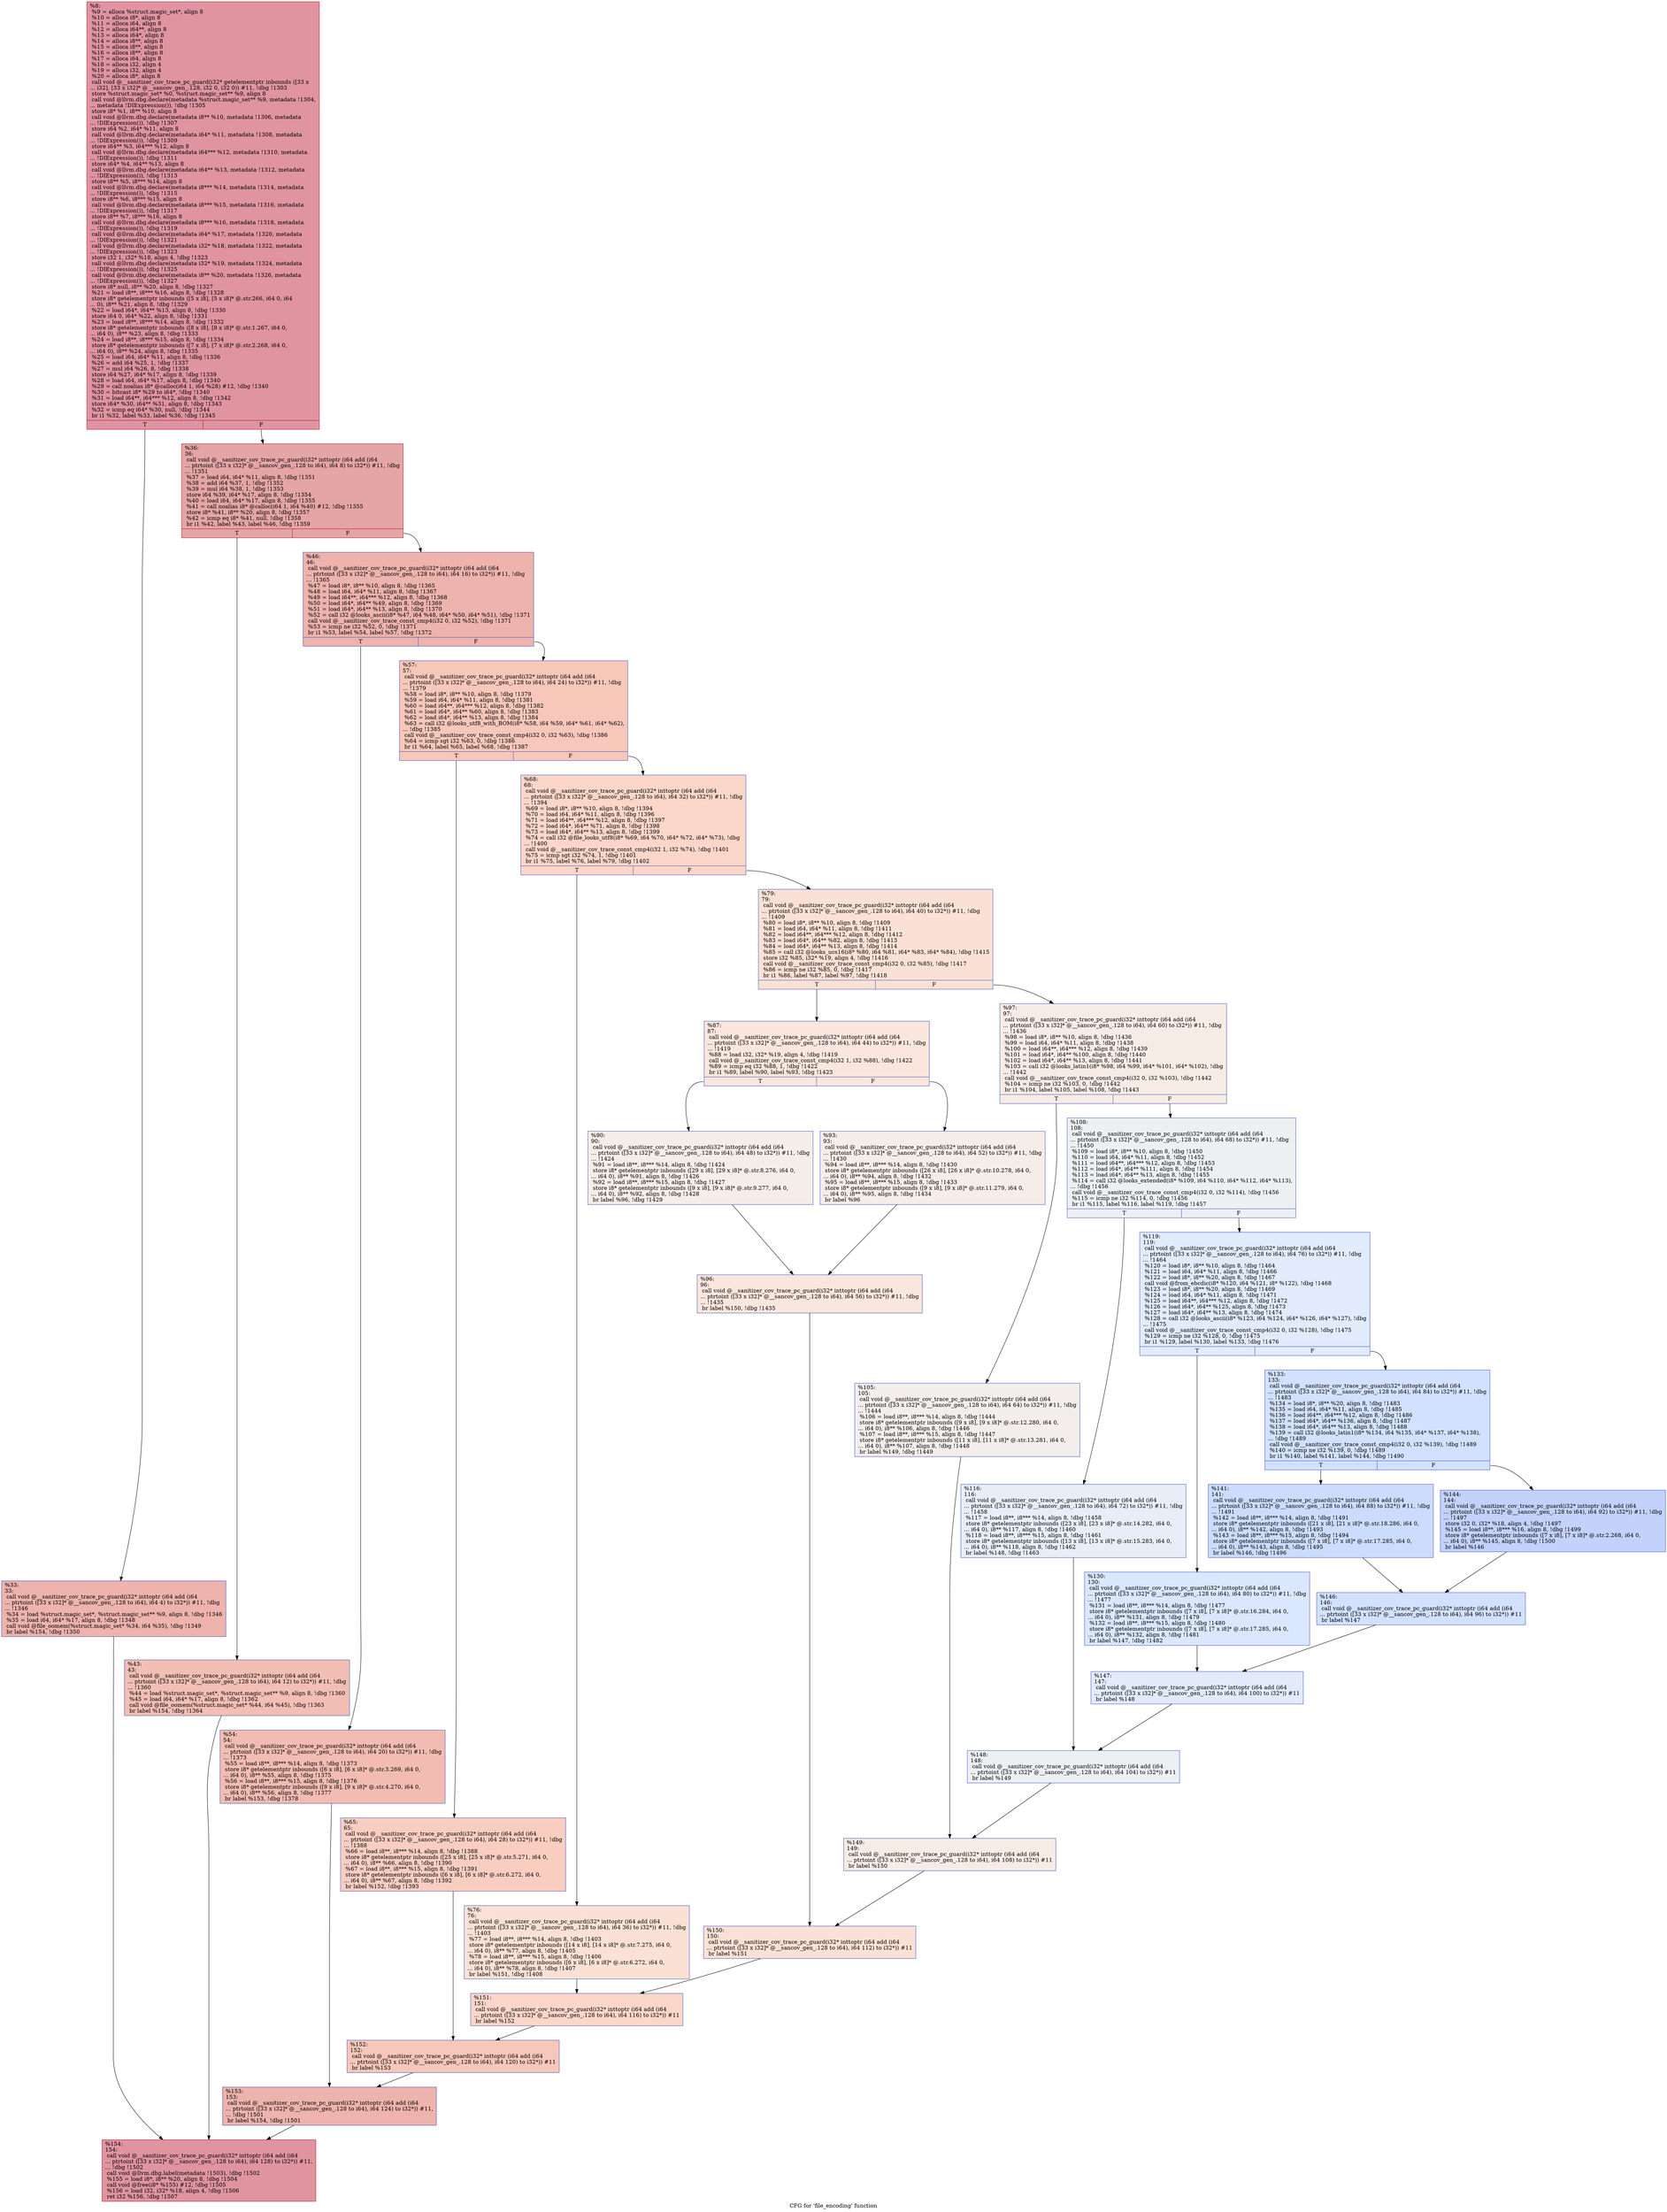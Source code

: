 digraph "CFG for 'file_encoding' function" {
	label="CFG for 'file_encoding' function";

	Node0x559c5ca54370 [shape=record,color="#b70d28ff", style=filled, fillcolor="#b70d2870",label="{%8:\l  %9 = alloca %struct.magic_set*, align 8\l  %10 = alloca i8*, align 8\l  %11 = alloca i64, align 8\l  %12 = alloca i64**, align 8\l  %13 = alloca i64*, align 8\l  %14 = alloca i8**, align 8\l  %15 = alloca i8**, align 8\l  %16 = alloca i8**, align 8\l  %17 = alloca i64, align 8\l  %18 = alloca i32, align 4\l  %19 = alloca i32, align 4\l  %20 = alloca i8*, align 8\l  call void @__sanitizer_cov_trace_pc_guard(i32* getelementptr inbounds ([33 x\l... i32], [33 x i32]* @__sancov_gen_.128, i32 0, i32 0)) #11, !dbg !1303\l  store %struct.magic_set* %0, %struct.magic_set** %9, align 8\l  call void @llvm.dbg.declare(metadata %struct.magic_set** %9, metadata !1304,\l... metadata !DIExpression()), !dbg !1305\l  store i8* %1, i8** %10, align 8\l  call void @llvm.dbg.declare(metadata i8** %10, metadata !1306, metadata\l... !DIExpression()), !dbg !1307\l  store i64 %2, i64* %11, align 8\l  call void @llvm.dbg.declare(metadata i64* %11, metadata !1308, metadata\l... !DIExpression()), !dbg !1309\l  store i64** %3, i64*** %12, align 8\l  call void @llvm.dbg.declare(metadata i64*** %12, metadata !1310, metadata\l... !DIExpression()), !dbg !1311\l  store i64* %4, i64** %13, align 8\l  call void @llvm.dbg.declare(metadata i64** %13, metadata !1312, metadata\l... !DIExpression()), !dbg !1313\l  store i8** %5, i8*** %14, align 8\l  call void @llvm.dbg.declare(metadata i8*** %14, metadata !1314, metadata\l... !DIExpression()), !dbg !1315\l  store i8** %6, i8*** %15, align 8\l  call void @llvm.dbg.declare(metadata i8*** %15, metadata !1316, metadata\l... !DIExpression()), !dbg !1317\l  store i8** %7, i8*** %16, align 8\l  call void @llvm.dbg.declare(metadata i8*** %16, metadata !1318, metadata\l... !DIExpression()), !dbg !1319\l  call void @llvm.dbg.declare(metadata i64* %17, metadata !1320, metadata\l... !DIExpression()), !dbg !1321\l  call void @llvm.dbg.declare(metadata i32* %18, metadata !1322, metadata\l... !DIExpression()), !dbg !1323\l  store i32 1, i32* %18, align 4, !dbg !1323\l  call void @llvm.dbg.declare(metadata i32* %19, metadata !1324, metadata\l... !DIExpression()), !dbg !1325\l  call void @llvm.dbg.declare(metadata i8** %20, metadata !1326, metadata\l... !DIExpression()), !dbg !1327\l  store i8* null, i8** %20, align 8, !dbg !1327\l  %21 = load i8**, i8*** %16, align 8, !dbg !1328\l  store i8* getelementptr inbounds ([5 x i8], [5 x i8]* @.str.266, i64 0, i64\l... 0), i8** %21, align 8, !dbg !1329\l  %22 = load i64*, i64** %13, align 8, !dbg !1330\l  store i64 0, i64* %22, align 8, !dbg !1331\l  %23 = load i8**, i8*** %14, align 8, !dbg !1332\l  store i8* getelementptr inbounds ([8 x i8], [8 x i8]* @.str.1.267, i64 0,\l... i64 0), i8** %23, align 8, !dbg !1333\l  %24 = load i8**, i8*** %15, align 8, !dbg !1334\l  store i8* getelementptr inbounds ([7 x i8], [7 x i8]* @.str.2.268, i64 0,\l... i64 0), i8** %24, align 8, !dbg !1335\l  %25 = load i64, i64* %11, align 8, !dbg !1336\l  %26 = add i64 %25, 1, !dbg !1337\l  %27 = mul i64 %26, 8, !dbg !1338\l  store i64 %27, i64* %17, align 8, !dbg !1339\l  %28 = load i64, i64* %17, align 8, !dbg !1340\l  %29 = call noalias i8* @calloc(i64 1, i64 %28) #12, !dbg !1340\l  %30 = bitcast i8* %29 to i64*, !dbg !1340\l  %31 = load i64**, i64*** %12, align 8, !dbg !1342\l  store i64* %30, i64** %31, align 8, !dbg !1343\l  %32 = icmp eq i64* %30, null, !dbg !1344\l  br i1 %32, label %33, label %36, !dbg !1345\l|{<s0>T|<s1>F}}"];
	Node0x559c5ca54370:s0 -> Node0x559c5ca5c6e0;
	Node0x559c5ca54370:s1 -> Node0x559c5ca5c730;
	Node0x559c5ca5c6e0 [shape=record,color="#3d50c3ff", style=filled, fillcolor="#d6524470",label="{%33:\l33:                                               \l  call void @__sanitizer_cov_trace_pc_guard(i32* inttoptr (i64 add (i64\l... ptrtoint ([33 x i32]* @__sancov_gen_.128 to i64), i64 4) to i32*)) #11, !dbg\l... !1346\l  %34 = load %struct.magic_set*, %struct.magic_set** %9, align 8, !dbg !1346\l  %35 = load i64, i64* %17, align 8, !dbg !1348\l  call void @file_oomem(%struct.magic_set* %34, i64 %35), !dbg !1349\l  br label %154, !dbg !1350\l}"];
	Node0x559c5ca5c6e0 -> Node0x559c5ca5d090;
	Node0x559c5ca5c730 [shape=record,color="#b70d28ff", style=filled, fillcolor="#c5333470",label="{%36:\l36:                                               \l  call void @__sanitizer_cov_trace_pc_guard(i32* inttoptr (i64 add (i64\l... ptrtoint ([33 x i32]* @__sancov_gen_.128 to i64), i64 8) to i32*)) #11, !dbg\l... !1351\l  %37 = load i64, i64* %11, align 8, !dbg !1351\l  %38 = add i64 %37, 1, !dbg !1352\l  %39 = mul i64 %38, 1, !dbg !1353\l  store i64 %39, i64* %17, align 8, !dbg !1354\l  %40 = load i64, i64* %17, align 8, !dbg !1355\l  %41 = call noalias i8* @calloc(i64 1, i64 %40) #12, !dbg !1355\l  store i8* %41, i8** %20, align 8, !dbg !1357\l  %42 = icmp eq i8* %41, null, !dbg !1358\l  br i1 %42, label %43, label %46, !dbg !1359\l|{<s0>T|<s1>F}}"];
	Node0x559c5ca5c730:s0 -> Node0x559c5ca5c780;
	Node0x559c5ca5c730:s1 -> Node0x559c5ca5c7d0;
	Node0x559c5ca5c780 [shape=record,color="#3d50c3ff", style=filled, fillcolor="#e36c5570",label="{%43:\l43:                                               \l  call void @__sanitizer_cov_trace_pc_guard(i32* inttoptr (i64 add (i64\l... ptrtoint ([33 x i32]* @__sancov_gen_.128 to i64), i64 12) to i32*)) #11, !dbg\l... !1360\l  %44 = load %struct.magic_set*, %struct.magic_set** %9, align 8, !dbg !1360\l  %45 = load i64, i64* %17, align 8, !dbg !1362\l  call void @file_oomem(%struct.magic_set* %44, i64 %45), !dbg !1363\l  br label %154, !dbg !1364\l}"];
	Node0x559c5ca5c780 -> Node0x559c5ca5d090;
	Node0x559c5ca5c7d0 [shape=record,color="#3d50c3ff", style=filled, fillcolor="#d6524470",label="{%46:\l46:                                               \l  call void @__sanitizer_cov_trace_pc_guard(i32* inttoptr (i64 add (i64\l... ptrtoint ([33 x i32]* @__sancov_gen_.128 to i64), i64 16) to i32*)) #11, !dbg\l... !1365\l  %47 = load i8*, i8** %10, align 8, !dbg !1365\l  %48 = load i64, i64* %11, align 8, !dbg !1367\l  %49 = load i64**, i64*** %12, align 8, !dbg !1368\l  %50 = load i64*, i64** %49, align 8, !dbg !1369\l  %51 = load i64*, i64** %13, align 8, !dbg !1370\l  %52 = call i32 @looks_ascii(i8* %47, i64 %48, i64* %50, i64* %51), !dbg !1371\l  call void @__sanitizer_cov_trace_const_cmp4(i32 0, i32 %52), !dbg !1371\l  %53 = icmp ne i32 %52, 0, !dbg !1371\l  br i1 %53, label %54, label %57, !dbg !1372\l|{<s0>T|<s1>F}}"];
	Node0x559c5ca5c7d0:s0 -> Node0x559c5ca5c820;
	Node0x559c5ca5c7d0:s1 -> Node0x559c5ca5c870;
	Node0x559c5ca5c820 [shape=record,color="#3d50c3ff", style=filled, fillcolor="#e1675170",label="{%54:\l54:                                               \l  call void @__sanitizer_cov_trace_pc_guard(i32* inttoptr (i64 add (i64\l... ptrtoint ([33 x i32]* @__sancov_gen_.128 to i64), i64 20) to i32*)) #11, !dbg\l... !1373\l  %55 = load i8**, i8*** %14, align 8, !dbg !1373\l  store i8* getelementptr inbounds ([6 x i8], [6 x i8]* @.str.3.269, i64 0,\l... i64 0), i8** %55, align 8, !dbg !1375\l  %56 = load i8**, i8*** %15, align 8, !dbg !1376\l  store i8* getelementptr inbounds ([9 x i8], [9 x i8]* @.str.4.270, i64 0,\l... i64 0), i8** %56, align 8, !dbg !1377\l  br label %153, !dbg !1378\l}"];
	Node0x559c5ca5c820 -> Node0x559c5ca5d040;
	Node0x559c5ca5c870 [shape=record,color="#3d50c3ff", style=filled, fillcolor="#ec7f6370",label="{%57:\l57:                                               \l  call void @__sanitizer_cov_trace_pc_guard(i32* inttoptr (i64 add (i64\l... ptrtoint ([33 x i32]* @__sancov_gen_.128 to i64), i64 24) to i32*)) #11, !dbg\l... !1379\l  %58 = load i8*, i8** %10, align 8, !dbg !1379\l  %59 = load i64, i64* %11, align 8, !dbg !1381\l  %60 = load i64**, i64*** %12, align 8, !dbg !1382\l  %61 = load i64*, i64** %60, align 8, !dbg !1383\l  %62 = load i64*, i64** %13, align 8, !dbg !1384\l  %63 = call i32 @looks_utf8_with_BOM(i8* %58, i64 %59, i64* %61, i64* %62),\l... !dbg !1385\l  call void @__sanitizer_cov_trace_const_cmp4(i32 0, i32 %63), !dbg !1386\l  %64 = icmp sgt i32 %63, 0, !dbg !1386\l  br i1 %64, label %65, label %68, !dbg !1387\l|{<s0>T|<s1>F}}"];
	Node0x559c5ca5c870:s0 -> Node0x559c5ca5c8c0;
	Node0x559c5ca5c870:s1 -> Node0x559c5ca5c910;
	Node0x559c5ca5c8c0 [shape=record,color="#3d50c3ff", style=filled, fillcolor="#f2907270",label="{%65:\l65:                                               \l  call void @__sanitizer_cov_trace_pc_guard(i32* inttoptr (i64 add (i64\l... ptrtoint ([33 x i32]* @__sancov_gen_.128 to i64), i64 28) to i32*)) #11, !dbg\l... !1388\l  %66 = load i8**, i8*** %14, align 8, !dbg !1388\l  store i8* getelementptr inbounds ([25 x i8], [25 x i8]* @.str.5.271, i64 0,\l... i64 0), i8** %66, align 8, !dbg !1390\l  %67 = load i8**, i8*** %15, align 8, !dbg !1391\l  store i8* getelementptr inbounds ([6 x i8], [6 x i8]* @.str.6.272, i64 0,\l... i64 0), i8** %67, align 8, !dbg !1392\l  br label %152, !dbg !1393\l}"];
	Node0x559c5ca5c8c0 -> Node0x559c5ca5cff0;
	Node0x559c5ca5c910 [shape=record,color="#3d50c3ff", style=filled, fillcolor="#f6a38570",label="{%68:\l68:                                               \l  call void @__sanitizer_cov_trace_pc_guard(i32* inttoptr (i64 add (i64\l... ptrtoint ([33 x i32]* @__sancov_gen_.128 to i64), i64 32) to i32*)) #11, !dbg\l... !1394\l  %69 = load i8*, i8** %10, align 8, !dbg !1394\l  %70 = load i64, i64* %11, align 8, !dbg !1396\l  %71 = load i64**, i64*** %12, align 8, !dbg !1397\l  %72 = load i64*, i64** %71, align 8, !dbg !1398\l  %73 = load i64*, i64** %13, align 8, !dbg !1399\l  %74 = call i32 @file_looks_utf8(i8* %69, i64 %70, i64* %72, i64* %73), !dbg\l... !1400\l  call void @__sanitizer_cov_trace_const_cmp4(i32 1, i32 %74), !dbg !1401\l  %75 = icmp sgt i32 %74, 1, !dbg !1401\l  br i1 %75, label %76, label %79, !dbg !1402\l|{<s0>T|<s1>F}}"];
	Node0x559c5ca5c910:s0 -> Node0x559c5ca5c960;
	Node0x559c5ca5c910:s1 -> Node0x559c5ca5c9b0;
	Node0x559c5ca5c960 [shape=record,color="#3d50c3ff", style=filled, fillcolor="#f7bca170",label="{%76:\l76:                                               \l  call void @__sanitizer_cov_trace_pc_guard(i32* inttoptr (i64 add (i64\l... ptrtoint ([33 x i32]* @__sancov_gen_.128 to i64), i64 36) to i32*)) #11, !dbg\l... !1403\l  %77 = load i8**, i8*** %14, align 8, !dbg !1403\l  store i8* getelementptr inbounds ([14 x i8], [14 x i8]* @.str.7.275, i64 0,\l... i64 0), i8** %77, align 8, !dbg !1405\l  %78 = load i8**, i8*** %15, align 8, !dbg !1406\l  store i8* getelementptr inbounds ([6 x i8], [6 x i8]* @.str.6.272, i64 0,\l... i64 0), i8** %78, align 8, !dbg !1407\l  br label %151, !dbg !1408\l}"];
	Node0x559c5ca5c960 -> Node0x559c5ca5cfa0;
	Node0x559c5ca5c9b0 [shape=record,color="#3d50c3ff", style=filled, fillcolor="#f7bca170",label="{%79:\l79:                                               \l  call void @__sanitizer_cov_trace_pc_guard(i32* inttoptr (i64 add (i64\l... ptrtoint ([33 x i32]* @__sancov_gen_.128 to i64), i64 40) to i32*)) #11, !dbg\l... !1409\l  %80 = load i8*, i8** %10, align 8, !dbg !1409\l  %81 = load i64, i64* %11, align 8, !dbg !1411\l  %82 = load i64**, i64*** %12, align 8, !dbg !1412\l  %83 = load i64*, i64** %82, align 8, !dbg !1413\l  %84 = load i64*, i64** %13, align 8, !dbg !1414\l  %85 = call i32 @looks_ucs16(i8* %80, i64 %81, i64* %83, i64* %84), !dbg !1415\l  store i32 %85, i32* %19, align 4, !dbg !1416\l  call void @__sanitizer_cov_trace_const_cmp4(i32 0, i32 %85), !dbg !1417\l  %86 = icmp ne i32 %85, 0, !dbg !1417\l  br i1 %86, label %87, label %97, !dbg !1418\l|{<s0>T|<s1>F}}"];
	Node0x559c5ca5c9b0:s0 -> Node0x559c5ca5ca00;
	Node0x559c5ca5c9b0:s1 -> Node0x559c5ca5cb40;
	Node0x559c5ca5ca00 [shape=record,color="#3d50c3ff", style=filled, fillcolor="#f3c7b170",label="{%87:\l87:                                               \l  call void @__sanitizer_cov_trace_pc_guard(i32* inttoptr (i64 add (i64\l... ptrtoint ([33 x i32]* @__sancov_gen_.128 to i64), i64 44) to i32*)) #11, !dbg\l... !1419\l  %88 = load i32, i32* %19, align 4, !dbg !1419\l  call void @__sanitizer_cov_trace_const_cmp4(i32 1, i32 %88), !dbg !1422\l  %89 = icmp eq i32 %88, 1, !dbg !1422\l  br i1 %89, label %90, label %93, !dbg !1423\l|{<s0>T|<s1>F}}"];
	Node0x559c5ca5ca00:s0 -> Node0x559c5ca5ca50;
	Node0x559c5ca5ca00:s1 -> Node0x559c5ca5caa0;
	Node0x559c5ca5ca50 [shape=record,color="#3d50c3ff", style=filled, fillcolor="#e8d6cc70",label="{%90:\l90:                                               \l  call void @__sanitizer_cov_trace_pc_guard(i32* inttoptr (i64 add (i64\l... ptrtoint ([33 x i32]* @__sancov_gen_.128 to i64), i64 48) to i32*)) #11, !dbg\l... !1424\l  %91 = load i8**, i8*** %14, align 8, !dbg !1424\l  store i8* getelementptr inbounds ([29 x i8], [29 x i8]* @.str.8.276, i64 0,\l... i64 0), i8** %91, align 8, !dbg !1426\l  %92 = load i8**, i8*** %15, align 8, !dbg !1427\l  store i8* getelementptr inbounds ([9 x i8], [9 x i8]* @.str.9.277, i64 0,\l... i64 0), i8** %92, align 8, !dbg !1428\l  br label %96, !dbg !1429\l}"];
	Node0x559c5ca5ca50 -> Node0x559c5ca5caf0;
	Node0x559c5ca5caa0 [shape=record,color="#3d50c3ff", style=filled, fillcolor="#e8d6cc70",label="{%93:\l93:                                               \l  call void @__sanitizer_cov_trace_pc_guard(i32* inttoptr (i64 add (i64\l... ptrtoint ([33 x i32]* @__sancov_gen_.128 to i64), i64 52) to i32*)) #11, !dbg\l... !1430\l  %94 = load i8**, i8*** %14, align 8, !dbg !1430\l  store i8* getelementptr inbounds ([26 x i8], [26 x i8]* @.str.10.278, i64 0,\l... i64 0), i8** %94, align 8, !dbg !1432\l  %95 = load i8**, i8*** %15, align 8, !dbg !1433\l  store i8* getelementptr inbounds ([9 x i8], [9 x i8]* @.str.11.279, i64 0,\l... i64 0), i8** %95, align 8, !dbg !1434\l  br label %96\l}"];
	Node0x559c5ca5caa0 -> Node0x559c5ca5caf0;
	Node0x559c5ca5caf0 [shape=record,color="#3d50c3ff", style=filled, fillcolor="#f3c7b170",label="{%96:\l96:                                               \l  call void @__sanitizer_cov_trace_pc_guard(i32* inttoptr (i64 add (i64\l... ptrtoint ([33 x i32]* @__sancov_gen_.128 to i64), i64 56) to i32*)) #11, !dbg\l... !1435\l  br label %150, !dbg !1435\l}"];
	Node0x559c5ca5caf0 -> Node0x559c5ca5cf50;
	Node0x559c5ca5cb40 [shape=record,color="#3d50c3ff", style=filled, fillcolor="#ecd3c570",label="{%97:\l97:                                               \l  call void @__sanitizer_cov_trace_pc_guard(i32* inttoptr (i64 add (i64\l... ptrtoint ([33 x i32]* @__sancov_gen_.128 to i64), i64 60) to i32*)) #11, !dbg\l... !1436\l  %98 = load i8*, i8** %10, align 8, !dbg !1436\l  %99 = load i64, i64* %11, align 8, !dbg !1438\l  %100 = load i64**, i64*** %12, align 8, !dbg !1439\l  %101 = load i64*, i64** %100, align 8, !dbg !1440\l  %102 = load i64*, i64** %13, align 8, !dbg !1441\l  %103 = call i32 @looks_latin1(i8* %98, i64 %99, i64* %101, i64* %102), !dbg\l... !1442\l  call void @__sanitizer_cov_trace_const_cmp4(i32 0, i32 %103), !dbg !1442\l  %104 = icmp ne i32 %103, 0, !dbg !1442\l  br i1 %104, label %105, label %108, !dbg !1443\l|{<s0>T|<s1>F}}"];
	Node0x559c5ca5cb40:s0 -> Node0x559c5ca5cb90;
	Node0x559c5ca5cb40:s1 -> Node0x559c5ca5cbe0;
	Node0x559c5ca5cb90 [shape=record,color="#3d50c3ff", style=filled, fillcolor="#e3d9d370",label="{%105:\l105:                                              \l  call void @__sanitizer_cov_trace_pc_guard(i32* inttoptr (i64 add (i64\l... ptrtoint ([33 x i32]* @__sancov_gen_.128 to i64), i64 64) to i32*)) #11, !dbg\l... !1444\l  %106 = load i8**, i8*** %14, align 8, !dbg !1444\l  store i8* getelementptr inbounds ([9 x i8], [9 x i8]* @.str.12.280, i64 0,\l... i64 0), i8** %106, align 8, !dbg !1446\l  %107 = load i8**, i8*** %15, align 8, !dbg !1447\l  store i8* getelementptr inbounds ([11 x i8], [11 x i8]* @.str.13.281, i64 0,\l... i64 0), i8** %107, align 8, !dbg !1448\l  br label %149, !dbg !1449\l}"];
	Node0x559c5ca5cb90 -> Node0x559c5ca5cf00;
	Node0x559c5ca5cbe0 [shape=record,color="#3d50c3ff", style=filled, fillcolor="#d6dce470",label="{%108:\l108:                                              \l  call void @__sanitizer_cov_trace_pc_guard(i32* inttoptr (i64 add (i64\l... ptrtoint ([33 x i32]* @__sancov_gen_.128 to i64), i64 68) to i32*)) #11, !dbg\l... !1450\l  %109 = load i8*, i8** %10, align 8, !dbg !1450\l  %110 = load i64, i64* %11, align 8, !dbg !1452\l  %111 = load i64**, i64*** %12, align 8, !dbg !1453\l  %112 = load i64*, i64** %111, align 8, !dbg !1454\l  %113 = load i64*, i64** %13, align 8, !dbg !1455\l  %114 = call i32 @looks_extended(i8* %109, i64 %110, i64* %112, i64* %113),\l... !dbg !1456\l  call void @__sanitizer_cov_trace_const_cmp4(i32 0, i32 %114), !dbg !1456\l  %115 = icmp ne i32 %114, 0, !dbg !1456\l  br i1 %115, label %116, label %119, !dbg !1457\l|{<s0>T|<s1>F}}"];
	Node0x559c5ca5cbe0:s0 -> Node0x559c5ca5cc30;
	Node0x559c5ca5cbe0:s1 -> Node0x559c5ca5cc80;
	Node0x559c5ca5cc30 [shape=record,color="#3d50c3ff", style=filled, fillcolor="#cbd8ee70",label="{%116:\l116:                                              \l  call void @__sanitizer_cov_trace_pc_guard(i32* inttoptr (i64 add (i64\l... ptrtoint ([33 x i32]* @__sancov_gen_.128 to i64), i64 72) to i32*)) #11, !dbg\l... !1458\l  %117 = load i8**, i8*** %14, align 8, !dbg !1458\l  store i8* getelementptr inbounds ([23 x i8], [23 x i8]* @.str.14.282, i64 0,\l... i64 0), i8** %117, align 8, !dbg !1460\l  %118 = load i8**, i8*** %15, align 8, !dbg !1461\l  store i8* getelementptr inbounds ([13 x i8], [13 x i8]* @.str.15.283, i64 0,\l... i64 0), i8** %118, align 8, !dbg !1462\l  br label %148, !dbg !1463\l}"];
	Node0x559c5ca5cc30 -> Node0x559c5ca5ceb0;
	Node0x559c5ca5cc80 [shape=record,color="#3d50c3ff", style=filled, fillcolor="#bbd1f870",label="{%119:\l119:                                              \l  call void @__sanitizer_cov_trace_pc_guard(i32* inttoptr (i64 add (i64\l... ptrtoint ([33 x i32]* @__sancov_gen_.128 to i64), i64 76) to i32*)) #11, !dbg\l... !1464\l  %120 = load i8*, i8** %10, align 8, !dbg !1464\l  %121 = load i64, i64* %11, align 8, !dbg !1466\l  %122 = load i8*, i8** %20, align 8, !dbg !1467\l  call void @from_ebcdic(i8* %120, i64 %121, i8* %122), !dbg !1468\l  %123 = load i8*, i8** %20, align 8, !dbg !1469\l  %124 = load i64, i64* %11, align 8, !dbg !1471\l  %125 = load i64**, i64*** %12, align 8, !dbg !1472\l  %126 = load i64*, i64** %125, align 8, !dbg !1473\l  %127 = load i64*, i64** %13, align 8, !dbg !1474\l  %128 = call i32 @looks_ascii(i8* %123, i64 %124, i64* %126, i64* %127), !dbg\l... !1475\l  call void @__sanitizer_cov_trace_const_cmp4(i32 0, i32 %128), !dbg !1475\l  %129 = icmp ne i32 %128, 0, !dbg !1475\l  br i1 %129, label %130, label %133, !dbg !1476\l|{<s0>T|<s1>F}}"];
	Node0x559c5ca5cc80:s0 -> Node0x559c5ca5ccd0;
	Node0x559c5ca5cc80:s1 -> Node0x559c5ca5cd20;
	Node0x559c5ca5ccd0 [shape=record,color="#3d50c3ff", style=filled, fillcolor="#abc8fd70",label="{%130:\l130:                                              \l  call void @__sanitizer_cov_trace_pc_guard(i32* inttoptr (i64 add (i64\l... ptrtoint ([33 x i32]* @__sancov_gen_.128 to i64), i64 80) to i32*)) #11, !dbg\l... !1477\l  %131 = load i8**, i8*** %14, align 8, !dbg !1477\l  store i8* getelementptr inbounds ([7 x i8], [7 x i8]* @.str.16.284, i64 0,\l... i64 0), i8** %131, align 8, !dbg !1479\l  %132 = load i8**, i8*** %15, align 8, !dbg !1480\l  store i8* getelementptr inbounds ([7 x i8], [7 x i8]* @.str.17.285, i64 0,\l... i64 0), i8** %132, align 8, !dbg !1481\l  br label %147, !dbg !1482\l}"];
	Node0x559c5ca5ccd0 -> Node0x559c5ca5ce60;
	Node0x559c5ca5cd20 [shape=record,color="#3d50c3ff", style=filled, fillcolor="#9abbff70",label="{%133:\l133:                                              \l  call void @__sanitizer_cov_trace_pc_guard(i32* inttoptr (i64 add (i64\l... ptrtoint ([33 x i32]* @__sancov_gen_.128 to i64), i64 84) to i32*)) #11, !dbg\l... !1483\l  %134 = load i8*, i8** %20, align 8, !dbg !1483\l  %135 = load i64, i64* %11, align 8, !dbg !1485\l  %136 = load i64**, i64*** %12, align 8, !dbg !1486\l  %137 = load i64*, i64** %136, align 8, !dbg !1487\l  %138 = load i64*, i64** %13, align 8, !dbg !1488\l  %139 = call i32 @looks_latin1(i8* %134, i64 %135, i64* %137, i64* %138),\l... !dbg !1489\l  call void @__sanitizer_cov_trace_const_cmp4(i32 0, i32 %139), !dbg !1489\l  %140 = icmp ne i32 %139, 0, !dbg !1489\l  br i1 %140, label %141, label %144, !dbg !1490\l|{<s0>T|<s1>F}}"];
	Node0x559c5ca5cd20:s0 -> Node0x559c5ca5cd70;
	Node0x559c5ca5cd20:s1 -> Node0x559c5ca5cdc0;
	Node0x559c5ca5cd70 [shape=record,color="#3d50c3ff", style=filled, fillcolor="#8caffe70",label="{%141:\l141:                                              \l  call void @__sanitizer_cov_trace_pc_guard(i32* inttoptr (i64 add (i64\l... ptrtoint ([33 x i32]* @__sancov_gen_.128 to i64), i64 88) to i32*)) #11, !dbg\l... !1491\l  %142 = load i8**, i8*** %14, align 8, !dbg !1491\l  store i8* getelementptr inbounds ([21 x i8], [21 x i8]* @.str.18.286, i64 0,\l... i64 0), i8** %142, align 8, !dbg !1493\l  %143 = load i8**, i8*** %15, align 8, !dbg !1494\l  store i8* getelementptr inbounds ([7 x i8], [7 x i8]* @.str.17.285, i64 0,\l... i64 0), i8** %143, align 8, !dbg !1495\l  br label %146, !dbg !1496\l}"];
	Node0x559c5ca5cd70 -> Node0x559c5ca5ce10;
	Node0x559c5ca5cdc0 [shape=record,color="#3d50c3ff", style=filled, fillcolor="#779af770",label="{%144:\l144:                                              \l  call void @__sanitizer_cov_trace_pc_guard(i32* inttoptr (i64 add (i64\l... ptrtoint ([33 x i32]* @__sancov_gen_.128 to i64), i64 92) to i32*)) #11, !dbg\l... !1497\l  store i32 0, i32* %18, align 4, !dbg !1497\l  %145 = load i8**, i8*** %16, align 8, !dbg !1499\l  store i8* getelementptr inbounds ([7 x i8], [7 x i8]* @.str.2.268, i64 0,\l... i64 0), i8** %145, align 8, !dbg !1500\l  br label %146\l}"];
	Node0x559c5ca5cdc0 -> Node0x559c5ca5ce10;
	Node0x559c5ca5ce10 [shape=record,color="#3d50c3ff", style=filled, fillcolor="#9abbff70",label="{%146:\l146:                                              \l  call void @__sanitizer_cov_trace_pc_guard(i32* inttoptr (i64 add (i64\l... ptrtoint ([33 x i32]* @__sancov_gen_.128 to i64), i64 96) to i32*)) #11\l  br label %147\l}"];
	Node0x559c5ca5ce10 -> Node0x559c5ca5ce60;
	Node0x559c5ca5ce60 [shape=record,color="#3d50c3ff", style=filled, fillcolor="#bbd1f870",label="{%147:\l147:                                              \l  call void @__sanitizer_cov_trace_pc_guard(i32* inttoptr (i64 add (i64\l... ptrtoint ([33 x i32]* @__sancov_gen_.128 to i64), i64 100) to i32*)) #11\l  br label %148\l}"];
	Node0x559c5ca5ce60 -> Node0x559c5ca5ceb0;
	Node0x559c5ca5ceb0 [shape=record,color="#3d50c3ff", style=filled, fillcolor="#d6dce470",label="{%148:\l148:                                              \l  call void @__sanitizer_cov_trace_pc_guard(i32* inttoptr (i64 add (i64\l... ptrtoint ([33 x i32]* @__sancov_gen_.128 to i64), i64 104) to i32*)) #11\l  br label %149\l}"];
	Node0x559c5ca5ceb0 -> Node0x559c5ca5cf00;
	Node0x559c5ca5cf00 [shape=record,color="#3d50c3ff", style=filled, fillcolor="#ecd3c570",label="{%149:\l149:                                              \l  call void @__sanitizer_cov_trace_pc_guard(i32* inttoptr (i64 add (i64\l... ptrtoint ([33 x i32]* @__sancov_gen_.128 to i64), i64 108) to i32*)) #11\l  br label %150\l}"];
	Node0x559c5ca5cf00 -> Node0x559c5ca5cf50;
	Node0x559c5ca5cf50 [shape=record,color="#3d50c3ff", style=filled, fillcolor="#f7bca170",label="{%150:\l150:                                              \l  call void @__sanitizer_cov_trace_pc_guard(i32* inttoptr (i64 add (i64\l... ptrtoint ([33 x i32]* @__sancov_gen_.128 to i64), i64 112) to i32*)) #11\l  br label %151\l}"];
	Node0x559c5ca5cf50 -> Node0x559c5ca5cfa0;
	Node0x559c5ca5cfa0 [shape=record,color="#3d50c3ff", style=filled, fillcolor="#f6a38570",label="{%151:\l151:                                              \l  call void @__sanitizer_cov_trace_pc_guard(i32* inttoptr (i64 add (i64\l... ptrtoint ([33 x i32]* @__sancov_gen_.128 to i64), i64 116) to i32*)) #11\l  br label %152\l}"];
	Node0x559c5ca5cfa0 -> Node0x559c5ca5cff0;
	Node0x559c5ca5cff0 [shape=record,color="#3d50c3ff", style=filled, fillcolor="#ec7f6370",label="{%152:\l152:                                              \l  call void @__sanitizer_cov_trace_pc_guard(i32* inttoptr (i64 add (i64\l... ptrtoint ([33 x i32]* @__sancov_gen_.128 to i64), i64 120) to i32*)) #11\l  br label %153\l}"];
	Node0x559c5ca5cff0 -> Node0x559c5ca5d040;
	Node0x559c5ca5d040 [shape=record,color="#3d50c3ff", style=filled, fillcolor="#d6524470",label="{%153:\l153:                                              \l  call void @__sanitizer_cov_trace_pc_guard(i32* inttoptr (i64 add (i64\l... ptrtoint ([33 x i32]* @__sancov_gen_.128 to i64), i64 124) to i32*)) #11,\l... !dbg !1501\l  br label %154, !dbg !1501\l}"];
	Node0x559c5ca5d040 -> Node0x559c5ca5d090;
	Node0x559c5ca5d090 [shape=record,color="#b70d28ff", style=filled, fillcolor="#b70d2870",label="{%154:\l154:                                              \l  call void @__sanitizer_cov_trace_pc_guard(i32* inttoptr (i64 add (i64\l... ptrtoint ([33 x i32]* @__sancov_gen_.128 to i64), i64 128) to i32*)) #11,\l... !dbg !1502\l  call void @llvm.dbg.label(metadata !1503), !dbg !1502\l  %155 = load i8*, i8** %20, align 8, !dbg !1504\l  call void @free(i8* %155) #12, !dbg !1505\l  %156 = load i32, i32* %18, align 4, !dbg !1506\l  ret i32 %156, !dbg !1507\l}"];
}
